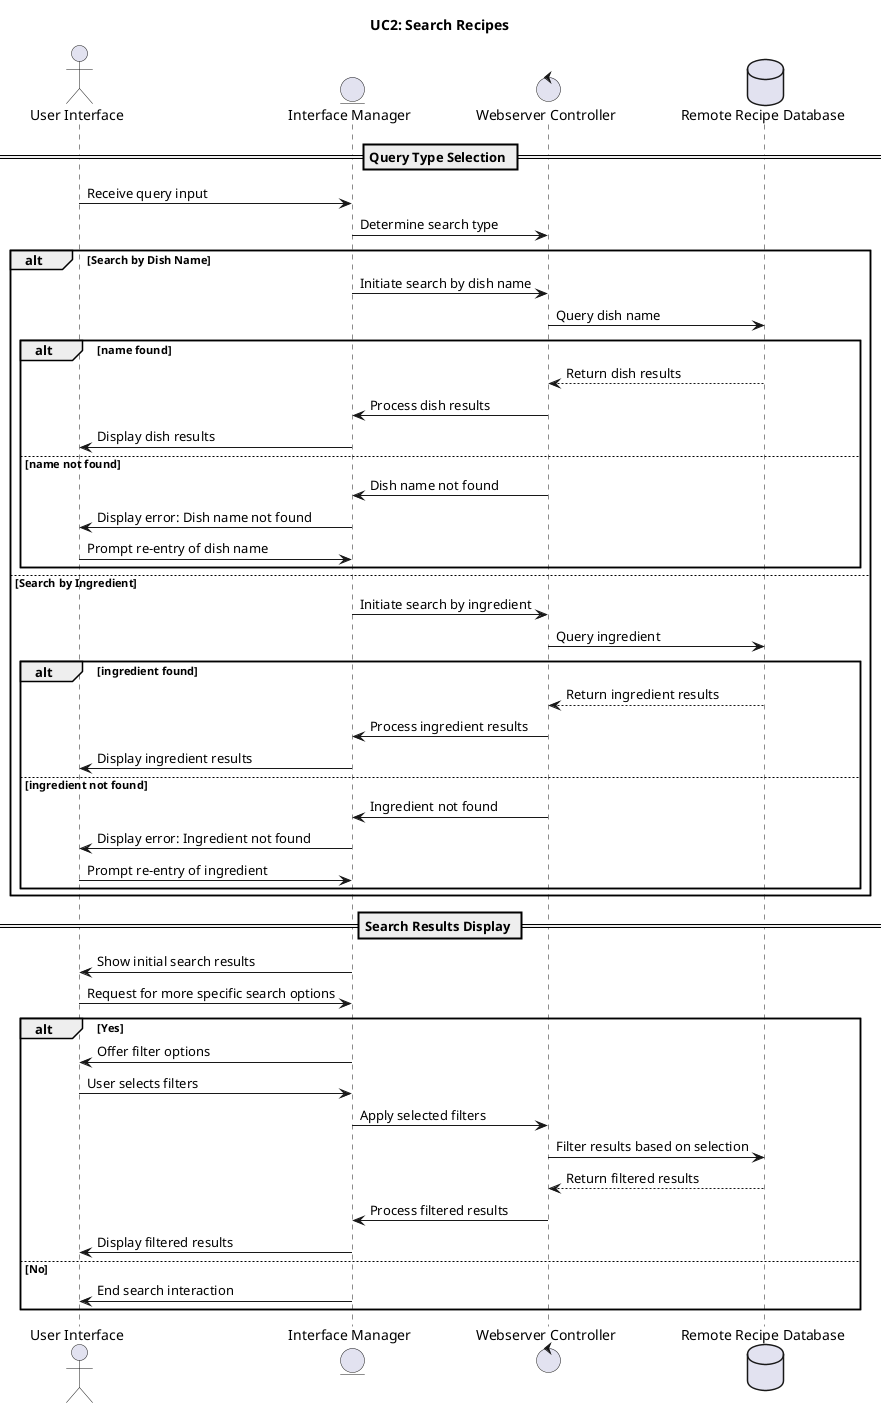  @startuml
title UC2: Search Recipes

actor "User Interface" as UI
entity "Interface Manager" as IM
control "Webserver Controller" as WC
database "Remote Recipe Database" as DB

== Query Type Selection ==
UI -> IM : Receive query input
IM -> WC : Determine search type

alt Search by Dish Name
	IM -> WC : Initiate search by dish name
	WC -> DB : Query dish name
	alt name found
    	DB --> WC : Return dish results
    	WC -> IM : Process dish results
    	IM -> UI : Display dish results
	else name not found
    	WC -> IM : Dish name not found
    	IM -> UI : Display error: Dish name not found
    	UI -> IM : Prompt re-entry of dish name
	end
else Search by Ingredient
	IM -> WC : Initiate search by ingredient
	WC -> DB : Query ingredient
	alt ingredient found
    	DB --> WC : Return ingredient results
    	WC -> IM : Process ingredient results
    	IM -> UI : Display ingredient results
	else ingredient not found
    	WC -> IM : Ingredient not found
    	IM -> UI : Display error: Ingredient not found
    	UI -> IM : Prompt re-entry of ingredient
	end
end

== Search Results Display ==
IM -> UI : Show initial search results
UI -> IM : Request for more specific search options
alt Yes
	IM -> UI : Offer filter options
	UI -> IM : User selects filters
	IM -> WC : Apply selected filters
	WC -> DB : Filter results based on selection
	DB --> WC : Return filtered results
	WC -> IM : Process filtered results
	IM -> UI : Display filtered results
else No
	IM -> UI : End search interaction
end

@enduml

